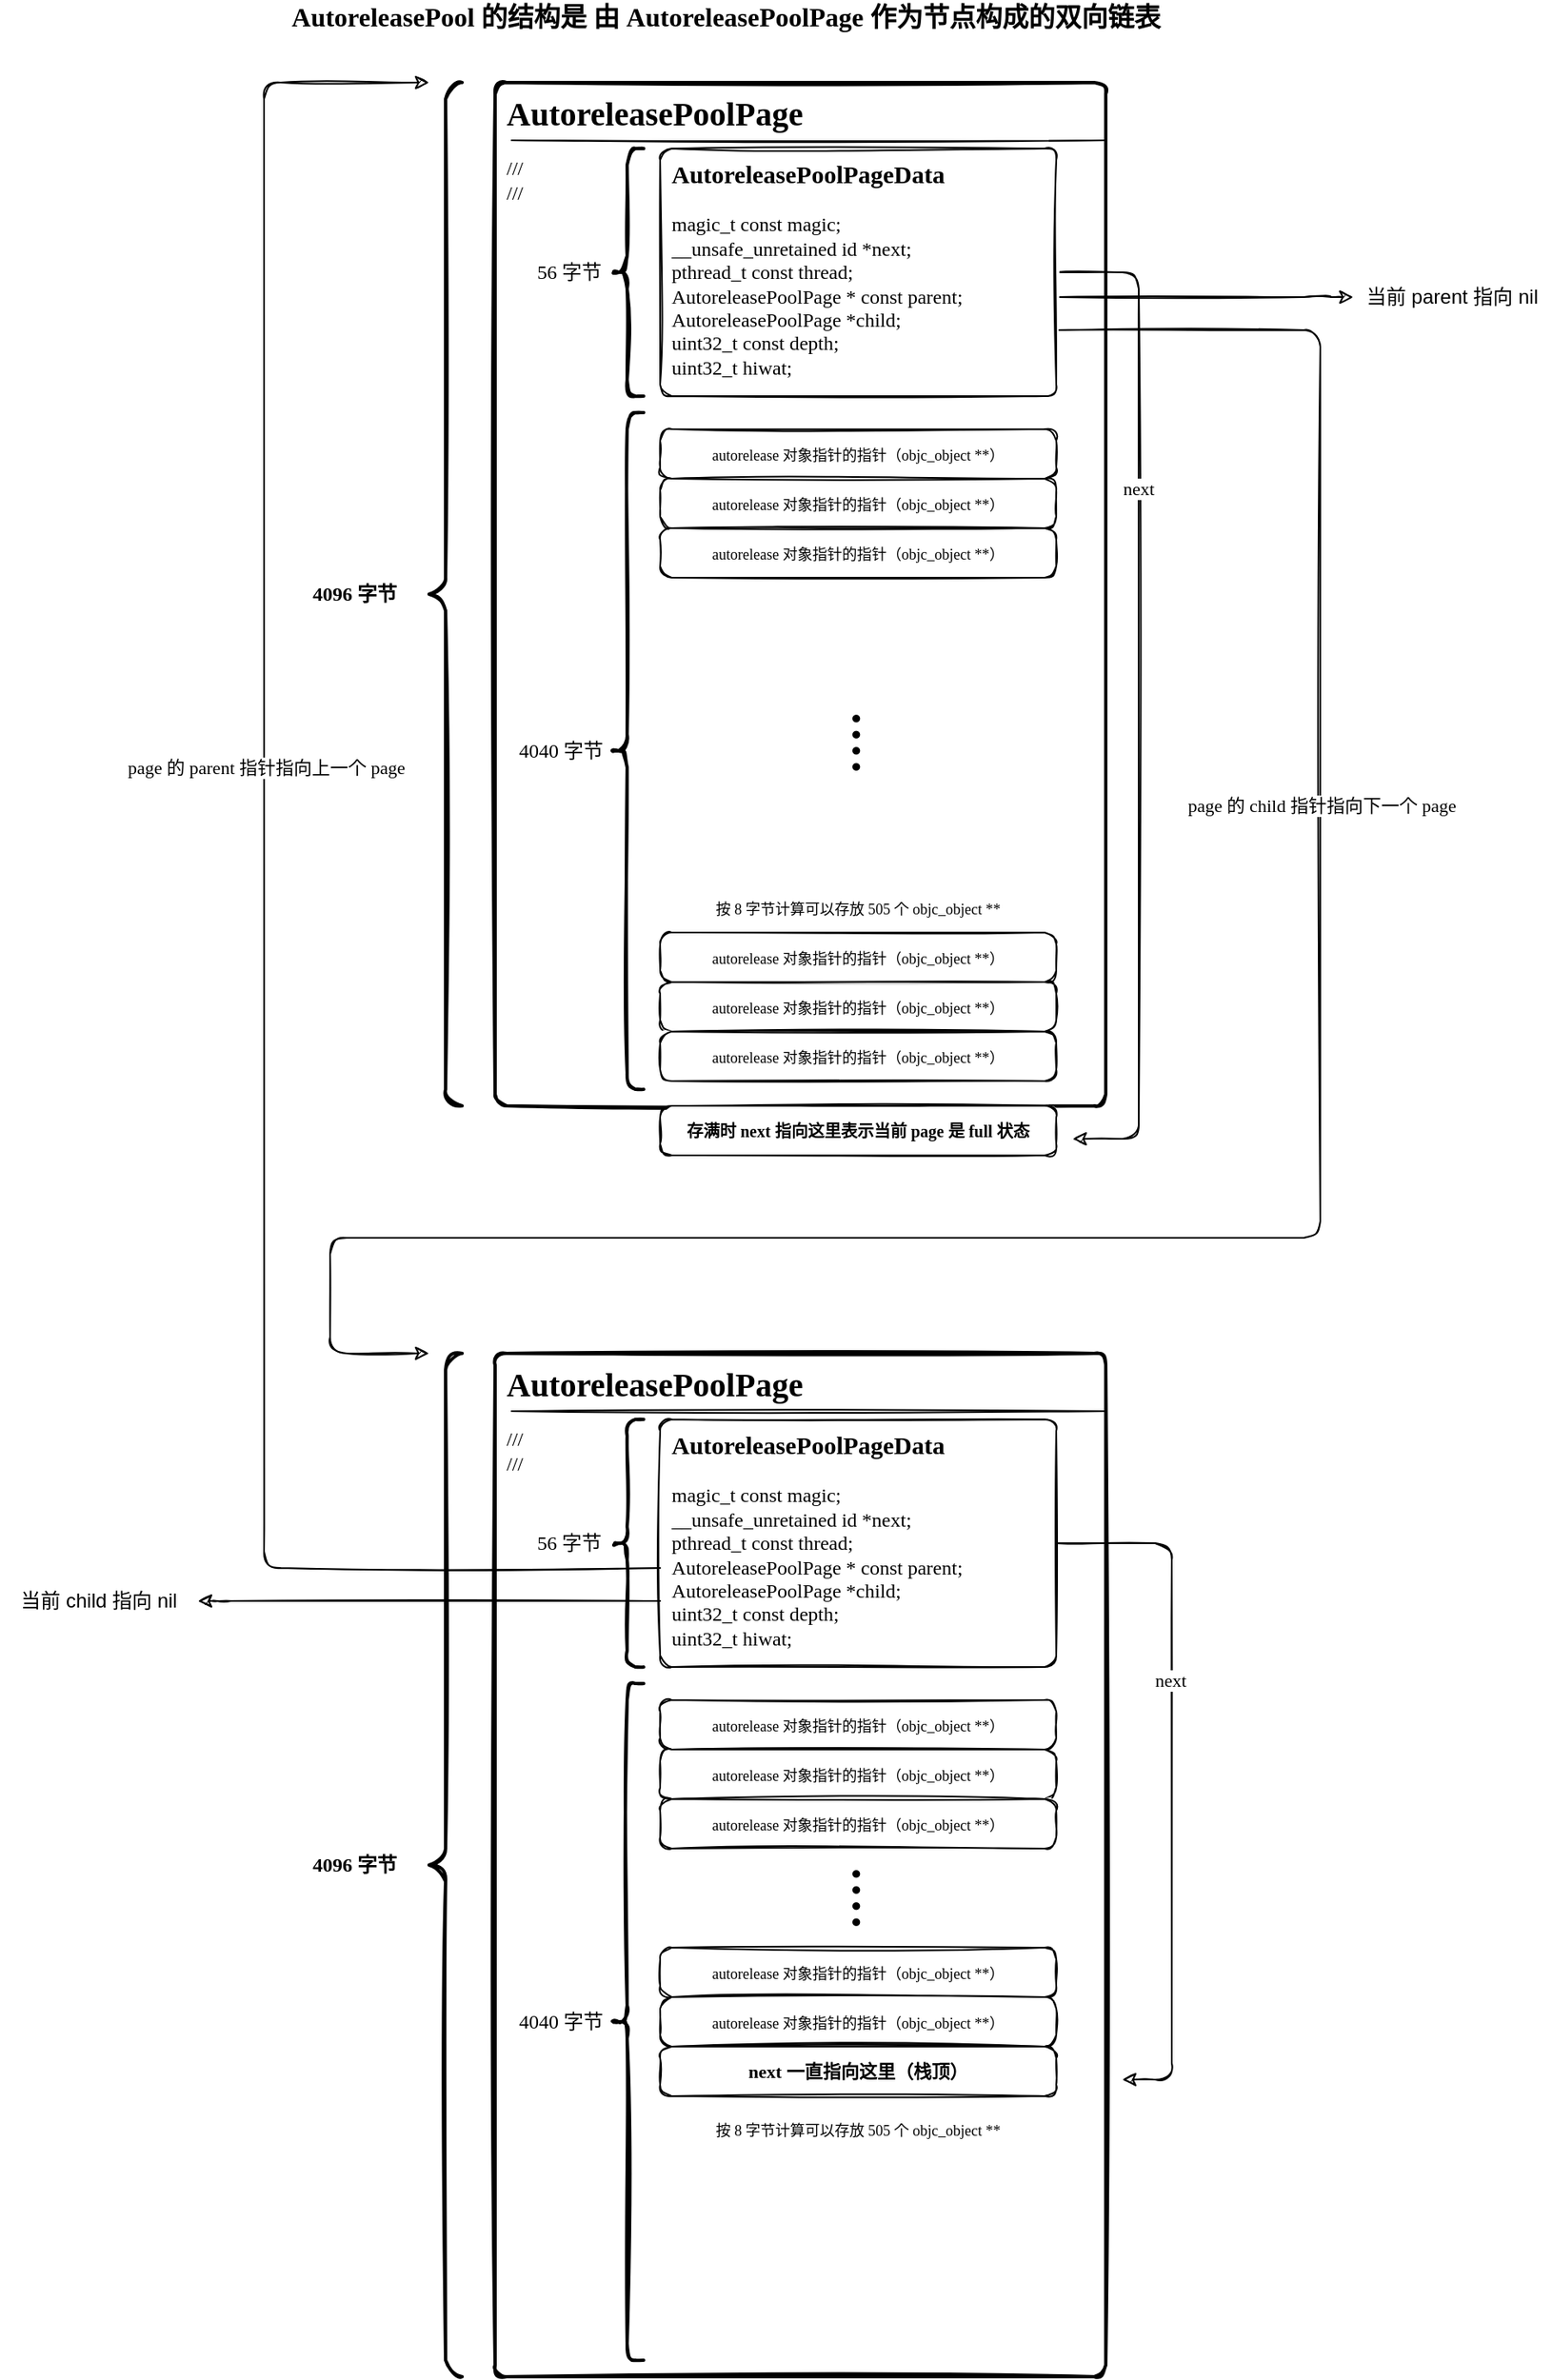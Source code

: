 <mxfile version="13.5.7" type="device"><diagram id="C5RBs43oDa-KdzZeNtuy" name="Page-1"><mxGraphModel dx="1773" dy="2363" grid="1" gridSize="10" guides="1" tooltips="1" connect="1" arrows="1" fold="1" page="1" pageScale="1" pageWidth="827" pageHeight="1169" math="0" shadow="0"><root><mxCell id="WIyWlLk6GJQsqaUBKTNV-0"/><mxCell id="WIyWlLk6GJQsqaUBKTNV-1" parent="WIyWlLk6GJQsqaUBKTNV-0"/><mxCell id="4XVX6AXuPdErTyq-kwtI-94" value="&lt;font size=&quot;1&quot;&gt;&lt;b style=&quot;font-size: 20px&quot;&gt;AutoreleasePoolPage&lt;/b&gt;&lt;/font&gt;&lt;br&gt;&lt;br&gt;///&lt;br&gt;///" style="rounded=1;whiteSpace=wrap;html=1;absoluteArcSize=1;arcSize=14;strokeWidth=2;sketch=1;fontFamily=Comic Sans MS;align=left;spacingLeft=5;verticalAlign=top;" parent="WIyWlLk6GJQsqaUBKTNV-1" vertex="1"><mxGeometry x="150" y="70" width="370" height="620" as="geometry"/></mxCell><mxCell id="4XVX6AXuPdErTyq-kwtI-95" value="" style="labelPosition=right;align=left;strokeWidth=2;shape=mxgraph.mockup.markup.curlyBrace;html=1;shadow=0;direction=north;sketch=1;fontFamily=Comic Sans MS;" parent="WIyWlLk6GJQsqaUBKTNV-1" vertex="1"><mxGeometry x="110" y="70" width="20" height="620" as="geometry"/></mxCell><mxCell id="4XVX6AXuPdErTyq-kwtI-101" value="&lt;b&gt;4096 字节&lt;/b&gt;" style="text;html=1;strokeColor=none;fillColor=none;align=center;verticalAlign=middle;whiteSpace=wrap;rounded=0;sketch=1;fontFamily=Comic Sans MS;" parent="WIyWlLk6GJQsqaUBKTNV-1" vertex="1"><mxGeometry y="370" width="130" height="20" as="geometry"/></mxCell><mxCell id="ncmcRrhICcAjaSW59x85-120" style="edgeStyle=orthogonalEdgeStyle;rounded=1;sketch=1;orthogonalLoop=1;jettySize=auto;html=1;fontFamily=Comic Sans MS;" edge="1" parent="WIyWlLk6GJQsqaUBKTNV-1" source="4XVX6AXuPdErTyq-kwtI-103" target="ncmcRrhICcAjaSW59x85-81"><mxGeometry relative="1" as="geometry"><mxPoint x="80" y="840" as="targetPoint"/><Array as="points"><mxPoint x="650" y="220"/><mxPoint x="650" y="770"/><mxPoint x="50" y="770"/><mxPoint x="50" y="840"/></Array></mxGeometry></mxCell><mxCell id="ncmcRrhICcAjaSW59x85-121" value="page 的 child 指针指向下一个 page&amp;nbsp;" style="edgeLabel;html=1;align=center;verticalAlign=middle;resizable=0;points=[];fontFamily=Comic Sans MS;" vertex="1" connectable="0" parent="ncmcRrhICcAjaSW59x85-120"><mxGeometry x="-0.378" y="2" relative="1" as="geometry"><mxPoint as="offset"/></mxGeometry></mxCell><mxCell id="ncmcRrhICcAjaSW59x85-130" style="edgeStyle=orthogonalEdgeStyle;rounded=1;sketch=1;orthogonalLoop=1;jettySize=auto;html=1;fontFamily=Comic Sans MS;" edge="1" parent="WIyWlLk6GJQsqaUBKTNV-1" source="4XVX6AXuPdErTyq-kwtI-103"><mxGeometry relative="1" as="geometry"><mxPoint x="670" y="200" as="targetPoint"/><Array as="points"><mxPoint x="650" y="200"/></Array></mxGeometry></mxCell><mxCell id="ncmcRrhICcAjaSW59x85-132" style="edgeStyle=orthogonalEdgeStyle;rounded=1;sketch=1;orthogonalLoop=1;jettySize=auto;html=1;fontFamily=Comic Sans MS;" edge="1" parent="WIyWlLk6GJQsqaUBKTNV-1" source="4XVX6AXuPdErTyq-kwtI-103"><mxGeometry relative="1" as="geometry"><mxPoint x="500" y="710" as="targetPoint"/><Array as="points"><mxPoint x="540" y="185"/><mxPoint x="540" y="710"/></Array></mxGeometry></mxCell><mxCell id="ncmcRrhICcAjaSW59x85-133" value="next&amp;nbsp;" style="edgeLabel;html=1;align=center;verticalAlign=middle;resizable=0;points=[];fontFamily=Comic Sans MS;" vertex="1" connectable="0" parent="ncmcRrhICcAjaSW59x85-132"><mxGeometry x="-0.411" y="1" relative="1" as="geometry"><mxPoint as="offset"/></mxGeometry></mxCell><mxCell id="4XVX6AXuPdErTyq-kwtI-103" value="&lt;font style=&quot;font-size: 15px&quot;&gt;&lt;b&gt;AutoreleasePoolPageData&lt;/b&gt;&lt;/font&gt;&lt;br&gt;&lt;br&gt;&lt;div&gt;magic_t const magic;&lt;/div&gt;&lt;div&gt;__unsafe_unretained id *next;&lt;/div&gt;&lt;div&gt;pthread_t const thread;&lt;/div&gt;&lt;div&gt;AutoreleasePoolPage * const parent;&lt;/div&gt;&lt;div&gt;AutoreleasePoolPage *child;&lt;/div&gt;&lt;div&gt;uint32_t const depth;&lt;/div&gt;&lt;div&gt;uint32_t hiwat;&lt;/div&gt;" style="rounded=1;whiteSpace=wrap;html=1;absoluteArcSize=1;arcSize=14;strokeWidth=1;sketch=1;fontFamily=Comic Sans MS;align=left;verticalAlign=top;spacingLeft=5;" parent="WIyWlLk6GJQsqaUBKTNV-1" vertex="1"><mxGeometry x="250" y="110" width="240" height="150" as="geometry"/></mxCell><mxCell id="4XVX6AXuPdErTyq-kwtI-105" value="" style="line;strokeWidth=1;html=1;sketch=1;gradientColor=none;fontFamily=Comic Sans MS;align=left;" parent="WIyWlLk6GJQsqaUBKTNV-1" vertex="1"><mxGeometry x="160" y="100" width="360" height="10" as="geometry"/></mxCell><mxCell id="ncmcRrhICcAjaSW59x85-0" value="" style="shape=curlyBracket;whiteSpace=wrap;html=1;rounded=1;sketch=1;strokeWidth=2;" vertex="1" parent="WIyWlLk6GJQsqaUBKTNV-1"><mxGeometry x="220" y="110" width="20" height="150" as="geometry"/></mxCell><mxCell id="ncmcRrhICcAjaSW59x85-1" value="56 字节" style="text;html=1;strokeColor=none;fillColor=none;align=center;verticalAlign=middle;whiteSpace=wrap;rounded=0;sketch=1;fontFamily=Comic Sans MS;" vertex="1" parent="WIyWlLk6GJQsqaUBKTNV-1"><mxGeometry x="170" y="175" width="50" height="20" as="geometry"/></mxCell><mxCell id="ncmcRrhICcAjaSW59x85-4" value="" style="shape=curlyBracket;whiteSpace=wrap;html=1;rounded=1;sketch=1;strokeWidth=2;fontFamily=Comic Sans MS;" vertex="1" parent="WIyWlLk6GJQsqaUBKTNV-1"><mxGeometry x="220" y="270" width="20" height="410" as="geometry"/></mxCell><mxCell id="ncmcRrhICcAjaSW59x85-5" value="4040 字节" style="text;html=1;strokeColor=none;fillColor=none;align=center;verticalAlign=middle;whiteSpace=wrap;rounded=0;sketch=1;fontFamily=Comic Sans MS;" vertex="1" parent="WIyWlLk6GJQsqaUBKTNV-1"><mxGeometry x="160" y="465" width="60" height="20" as="geometry"/></mxCell><mxCell id="ncmcRrhICcAjaSW59x85-7" value="&lt;font style=&quot;font-size: 9px&quot;&gt;autorelease 对象指针的指针（objc_object **）&lt;/font&gt;" style="rounded=1;whiteSpace=wrap;html=1;absoluteArcSize=1;arcSize=14;strokeWidth=1;sketch=1;fontFamily=Comic Sans MS;" vertex="1" parent="WIyWlLk6GJQsqaUBKTNV-1"><mxGeometry x="250" y="280" width="240" height="30" as="geometry"/></mxCell><mxCell id="ncmcRrhICcAjaSW59x85-8" value="&lt;font style=&quot;font-size: 9px&quot;&gt;autorelease 对象指针的指针（objc_object **）&lt;/font&gt;" style="rounded=1;whiteSpace=wrap;html=1;absoluteArcSize=1;arcSize=14;strokeWidth=1;sketch=1;fontFamily=Comic Sans MS;" vertex="1" parent="WIyWlLk6GJQsqaUBKTNV-1"><mxGeometry x="250" y="310" width="240" height="30" as="geometry"/></mxCell><mxCell id="ncmcRrhICcAjaSW59x85-9" value="&lt;font style=&quot;font-size: 9px&quot;&gt;autorelease 对象指针的指针（objc_object **）&lt;/font&gt;" style="rounded=1;whiteSpace=wrap;html=1;absoluteArcSize=1;arcSize=14;strokeWidth=1;sketch=1;fontFamily=Comic Sans MS;" vertex="1" parent="WIyWlLk6GJQsqaUBKTNV-1"><mxGeometry x="250" y="340" width="240" height="30" as="geometry"/></mxCell><mxCell id="ncmcRrhICcAjaSW59x85-10" value="&lt;font style=&quot;font-size: 9px&quot;&gt;autorelease 对象指针的指针（objc_object **）&lt;/font&gt;" style="rounded=1;whiteSpace=wrap;html=1;absoluteArcSize=1;arcSize=14;strokeWidth=1;sketch=1;fontFamily=Comic Sans MS;" vertex="1" parent="WIyWlLk6GJQsqaUBKTNV-1"><mxGeometry x="250" y="615" width="240" height="30" as="geometry"/></mxCell><mxCell id="ncmcRrhICcAjaSW59x85-11" value="&lt;font style=&quot;font-size: 9px&quot;&gt;autorelease 对象指针的指针（objc_object **）&lt;/font&gt;" style="rounded=1;whiteSpace=wrap;html=1;absoluteArcSize=1;arcSize=14;strokeWidth=1;sketch=1;fontFamily=Comic Sans MS;" vertex="1" parent="WIyWlLk6GJQsqaUBKTNV-1"><mxGeometry x="250" y="585" width="240" height="30" as="geometry"/></mxCell><mxCell id="ncmcRrhICcAjaSW59x85-12" value="&lt;font style=&quot;font-size: 9px&quot;&gt;按 8 字节计算可以存放 505 个 objc_object **&lt;/font&gt;" style="text;html=1;strokeColor=none;fillColor=none;align=center;verticalAlign=middle;whiteSpace=wrap;rounded=0;sketch=1;fontFamily=Comic Sans MS;" vertex="1" parent="WIyWlLk6GJQsqaUBKTNV-1"><mxGeometry x="250" y="560" width="240" height="20" as="geometry"/></mxCell><mxCell id="ncmcRrhICcAjaSW59x85-14" value="&lt;h1&gt;&lt;span style=&quot;font-size: 39px ; font-weight: normal&quot;&gt;....&lt;/span&gt;&lt;br&gt;&lt;/h1&gt;" style="text;html=1;strokeColor=none;fillColor=none;align=center;verticalAlign=middle;whiteSpace=wrap;rounded=0;sketch=1;fontFamily=Comic Sans MS;rotation=90;" vertex="1" parent="WIyWlLk6GJQsqaUBKTNV-1"><mxGeometry x="360" y="460" width="40" height="20" as="geometry"/></mxCell><mxCell id="ncmcRrhICcAjaSW59x85-80" value="&lt;font size=&quot;1&quot;&gt;&lt;b style=&quot;font-size: 20px&quot;&gt;AutoreleasePoolPage&lt;/b&gt;&lt;/font&gt;&lt;br&gt;&lt;br&gt;///&lt;br&gt;///" style="rounded=1;whiteSpace=wrap;html=1;absoluteArcSize=1;arcSize=14;strokeWidth=2;sketch=1;fontFamily=Comic Sans MS;align=left;spacingLeft=5;verticalAlign=top;" vertex="1" parent="WIyWlLk6GJQsqaUBKTNV-1"><mxGeometry x="150" y="840" width="370" height="620" as="geometry"/></mxCell><mxCell id="ncmcRrhICcAjaSW59x85-81" value="" style="labelPosition=right;align=left;strokeWidth=2;shape=mxgraph.mockup.markup.curlyBrace;html=1;shadow=0;direction=north;sketch=1;fontFamily=Comic Sans MS;" vertex="1" parent="WIyWlLk6GJQsqaUBKTNV-1"><mxGeometry x="110" y="840" width="20" height="620" as="geometry"/></mxCell><mxCell id="ncmcRrhICcAjaSW59x85-119" style="edgeStyle=orthogonalEdgeStyle;rounded=1;sketch=1;orthogonalLoop=1;jettySize=auto;html=1;fontFamily=Comic Sans MS;" edge="1" parent="WIyWlLk6GJQsqaUBKTNV-1" source="ncmcRrhICcAjaSW59x85-82" target="4XVX6AXuPdErTyq-kwtI-95"><mxGeometry relative="1" as="geometry"><mxPoint x="20" y="70" as="targetPoint"/><Array as="points"><mxPoint x="10" y="970"/><mxPoint x="10" y="70"/></Array></mxGeometry></mxCell><mxCell id="ncmcRrhICcAjaSW59x85-122" value="page 的 parent 指针指向上一个 page" style="edgeLabel;html=1;align=center;verticalAlign=middle;resizable=0;points=[];fontFamily=Comic Sans MS;" vertex="1" connectable="0" parent="ncmcRrhICcAjaSW59x85-119"><mxGeometry x="-0.045" y="-1" relative="1" as="geometry"><mxPoint y="-133" as="offset"/></mxGeometry></mxCell><mxCell id="ncmcRrhICcAjaSW59x85-126" style="edgeStyle=orthogonalEdgeStyle;rounded=1;sketch=1;orthogonalLoop=1;jettySize=auto;html=1;fontFamily=Comic Sans MS;" edge="1" parent="WIyWlLk6GJQsqaUBKTNV-1" source="ncmcRrhICcAjaSW59x85-82" target="ncmcRrhICcAjaSW59x85-127"><mxGeometry relative="1" as="geometry"><mxPoint x="-20" y="990" as="targetPoint"/><Array as="points"><mxPoint x="-20" y="990"/></Array></mxGeometry></mxCell><mxCell id="ncmcRrhICcAjaSW59x85-134" style="edgeStyle=orthogonalEdgeStyle;rounded=1;sketch=1;orthogonalLoop=1;jettySize=auto;html=1;fontFamily=Comic Sans MS;" edge="1" parent="WIyWlLk6GJQsqaUBKTNV-1" source="ncmcRrhICcAjaSW59x85-82"><mxGeometry relative="1" as="geometry"><mxPoint x="530" y="1280" as="targetPoint"/><Array as="points"><mxPoint x="560" y="955"/><mxPoint x="560" y="1280"/></Array></mxGeometry></mxCell><mxCell id="ncmcRrhICcAjaSW59x85-135" value="next" style="edgeLabel;html=1;align=center;verticalAlign=middle;resizable=0;points=[];fontFamily=Comic Sans MS;" vertex="1" connectable="0" parent="ncmcRrhICcAjaSW59x85-134"><mxGeometry x="-0.28" y="-1" relative="1" as="geometry"><mxPoint as="offset"/></mxGeometry></mxCell><mxCell id="ncmcRrhICcAjaSW59x85-82" value="&lt;font style=&quot;font-size: 15px&quot;&gt;&lt;b&gt;AutoreleasePoolPageData&lt;/b&gt;&lt;/font&gt;&lt;br&gt;&lt;br&gt;&lt;div&gt;magic_t const magic;&lt;/div&gt;&lt;div&gt;__unsafe_unretained id *next;&lt;/div&gt;&lt;div&gt;pthread_t const thread;&lt;/div&gt;&lt;div&gt;AutoreleasePoolPage * const parent;&lt;/div&gt;&lt;div&gt;AutoreleasePoolPage *child;&lt;/div&gt;&lt;div&gt;uint32_t const depth;&lt;/div&gt;&lt;div&gt;uint32_t hiwat;&lt;/div&gt;" style="rounded=1;whiteSpace=wrap;html=1;absoluteArcSize=1;arcSize=14;strokeWidth=1;sketch=1;fontFamily=Comic Sans MS;align=left;verticalAlign=top;spacingLeft=5;" vertex="1" parent="WIyWlLk6GJQsqaUBKTNV-1"><mxGeometry x="250" y="880" width="240" height="150" as="geometry"/></mxCell><mxCell id="ncmcRrhICcAjaSW59x85-83" value="" style="line;strokeWidth=1;html=1;sketch=1;gradientColor=none;fontFamily=Comic Sans MS;align=left;" vertex="1" parent="WIyWlLk6GJQsqaUBKTNV-1"><mxGeometry x="160" y="870" width="360" height="10" as="geometry"/></mxCell><mxCell id="ncmcRrhICcAjaSW59x85-84" value="" style="shape=curlyBracket;whiteSpace=wrap;html=1;rounded=1;sketch=1;strokeWidth=2;" vertex="1" parent="WIyWlLk6GJQsqaUBKTNV-1"><mxGeometry x="220" y="880" width="20" height="150" as="geometry"/></mxCell><mxCell id="ncmcRrhICcAjaSW59x85-85" value="56 字节" style="text;html=1;strokeColor=none;fillColor=none;align=center;verticalAlign=middle;whiteSpace=wrap;rounded=0;sketch=1;fontFamily=Comic Sans MS;" vertex="1" parent="WIyWlLk6GJQsqaUBKTNV-1"><mxGeometry x="170" y="945" width="50" height="20" as="geometry"/></mxCell><mxCell id="ncmcRrhICcAjaSW59x85-86" value="" style="shape=curlyBracket;whiteSpace=wrap;html=1;rounded=1;sketch=1;strokeWidth=2;fontFamily=Comic Sans MS;" vertex="1" parent="WIyWlLk6GJQsqaUBKTNV-1"><mxGeometry x="220" y="1040" width="20" height="410" as="geometry"/></mxCell><mxCell id="ncmcRrhICcAjaSW59x85-87" value="4040 字节" style="text;html=1;strokeColor=none;fillColor=none;align=center;verticalAlign=middle;whiteSpace=wrap;rounded=0;sketch=1;fontFamily=Comic Sans MS;" vertex="1" parent="WIyWlLk6GJQsqaUBKTNV-1"><mxGeometry x="160" y="1235" width="60" height="20" as="geometry"/></mxCell><mxCell id="ncmcRrhICcAjaSW59x85-88" value="&lt;font style=&quot;font-size: 9px&quot;&gt;autorelease 对象指针的指针（objc_object **）&lt;/font&gt;" style="rounded=1;whiteSpace=wrap;html=1;absoluteArcSize=1;arcSize=14;strokeWidth=1;sketch=1;fontFamily=Comic Sans MS;" vertex="1" parent="WIyWlLk6GJQsqaUBKTNV-1"><mxGeometry x="250" y="1050" width="240" height="30" as="geometry"/></mxCell><mxCell id="ncmcRrhICcAjaSW59x85-89" value="&lt;font style=&quot;font-size: 9px&quot;&gt;autorelease 对象指针的指针（objc_object **）&lt;/font&gt;" style="rounded=1;whiteSpace=wrap;html=1;absoluteArcSize=1;arcSize=14;strokeWidth=1;sketch=1;fontFamily=Comic Sans MS;" vertex="1" parent="WIyWlLk6GJQsqaUBKTNV-1"><mxGeometry x="250" y="1080" width="240" height="30" as="geometry"/></mxCell><mxCell id="ncmcRrhICcAjaSW59x85-90" value="&lt;font style=&quot;font-size: 9px&quot;&gt;autorelease 对象指针的指针（objc_object **）&lt;/font&gt;" style="rounded=1;whiteSpace=wrap;html=1;absoluteArcSize=1;arcSize=14;strokeWidth=1;sketch=1;fontFamily=Comic Sans MS;" vertex="1" parent="WIyWlLk6GJQsqaUBKTNV-1"><mxGeometry x="250" y="1110" width="240" height="30" as="geometry"/></mxCell><mxCell id="ncmcRrhICcAjaSW59x85-91" value="&lt;font style=&quot;font-size: 9px&quot;&gt;autorelease 对象指针的指针（objc_object **）&lt;/font&gt;" style="rounded=1;whiteSpace=wrap;html=1;absoluteArcSize=1;arcSize=14;strokeWidth=1;sketch=1;fontFamily=Comic Sans MS;" vertex="1" parent="WIyWlLk6GJQsqaUBKTNV-1"><mxGeometry x="250" y="1230" width="240" height="30" as="geometry"/></mxCell><mxCell id="ncmcRrhICcAjaSW59x85-92" value="&lt;font style=&quot;font-size: 9px&quot;&gt;autorelease 对象指针的指针（objc_object **）&lt;/font&gt;" style="rounded=1;whiteSpace=wrap;html=1;absoluteArcSize=1;arcSize=14;strokeWidth=1;sketch=1;fontFamily=Comic Sans MS;" vertex="1" parent="WIyWlLk6GJQsqaUBKTNV-1"><mxGeometry x="250" y="1200" width="240" height="30" as="geometry"/></mxCell><mxCell id="ncmcRrhICcAjaSW59x85-93" value="&lt;font style=&quot;font-size: 9px&quot;&gt;按 8 字节计算可以存放 505 个 objc_object **&lt;/font&gt;" style="text;html=1;strokeColor=none;fillColor=none;align=center;verticalAlign=middle;whiteSpace=wrap;rounded=0;sketch=1;fontFamily=Comic Sans MS;" vertex="1" parent="WIyWlLk6GJQsqaUBKTNV-1"><mxGeometry x="250" y="1300" width="240" height="20" as="geometry"/></mxCell><mxCell id="ncmcRrhICcAjaSW59x85-94" value="&lt;h1&gt;&lt;span style=&quot;font-size: 39px ; font-weight: normal&quot;&gt;....&lt;/span&gt;&lt;br&gt;&lt;/h1&gt;" style="text;html=1;strokeColor=none;fillColor=none;align=center;verticalAlign=middle;whiteSpace=wrap;rounded=0;sketch=1;fontFamily=Comic Sans MS;rotation=90;" vertex="1" parent="WIyWlLk6GJQsqaUBKTNV-1"><mxGeometry x="360" y="1160" width="40" height="20" as="geometry"/></mxCell><mxCell id="ncmcRrhICcAjaSW59x85-95" value="&lt;font size=&quot;1&quot;&gt;&lt;b style=&quot;font-size: 11px&quot;&gt;next 一直指向这里（栈顶）&lt;/b&gt;&lt;/font&gt;" style="rounded=1;whiteSpace=wrap;html=1;absoluteArcSize=1;arcSize=14;strokeWidth=1;sketch=1;fontFamily=Comic Sans MS;" vertex="1" parent="WIyWlLk6GJQsqaUBKTNV-1"><mxGeometry x="250" y="1260" width="240" height="30" as="geometry"/></mxCell><mxCell id="ncmcRrhICcAjaSW59x85-112" value="&lt;b&gt;4096 字节&lt;/b&gt;" style="text;html=1;strokeColor=none;fillColor=none;align=center;verticalAlign=middle;whiteSpace=wrap;rounded=0;sketch=1;fontFamily=Comic Sans MS;" vertex="1" parent="WIyWlLk6GJQsqaUBKTNV-1"><mxGeometry y="1140" width="130" height="20" as="geometry"/></mxCell><mxCell id="ncmcRrhICcAjaSW59x85-114" value="&lt;font size=&quot;1&quot;&gt;&lt;b&gt;存满时 next 指向这里表示当前 page 是 full 状态&lt;/b&gt;&lt;/font&gt;" style="rounded=1;whiteSpace=wrap;html=1;absoluteArcSize=1;arcSize=14;strokeWidth=1;sketch=1;fontFamily=Comic Sans MS;" vertex="1" parent="WIyWlLk6GJQsqaUBKTNV-1"><mxGeometry x="250" y="690" width="240" height="30" as="geometry"/></mxCell><mxCell id="ncmcRrhICcAjaSW59x85-115" value="&lt;font style=&quot;font-size: 9px&quot;&gt;autorelease 对象指针的指针（objc_object **）&lt;/font&gt;" style="rounded=1;whiteSpace=wrap;html=1;absoluteArcSize=1;arcSize=14;strokeWidth=1;sketch=1;fontFamily=Comic Sans MS;" vertex="1" parent="WIyWlLk6GJQsqaUBKTNV-1"><mxGeometry x="250" y="645" width="240" height="30" as="geometry"/></mxCell><mxCell id="ncmcRrhICcAjaSW59x85-125" value="&lt;font style=&quot;font-size: 16px&quot;&gt;&lt;b&gt;AutoreleasePool 的结构是 由 AutoreleasePoolPage 作为节点构成的双向链表&lt;/b&gt;&lt;/font&gt;" style="text;html=1;strokeColor=none;fillColor=none;align=center;verticalAlign=middle;whiteSpace=wrap;rounded=0;sketch=1;fontFamily=Comic Sans MS;" vertex="1" parent="WIyWlLk6GJQsqaUBKTNV-1"><mxGeometry x="-20" y="20" width="620" height="20" as="geometry"/></mxCell><mxCell id="ncmcRrhICcAjaSW59x85-127" value="当前 child 指向 nil" style="text;html=1;strokeColor=none;fillColor=none;align=center;verticalAlign=middle;whiteSpace=wrap;rounded=0;" vertex="1" parent="WIyWlLk6GJQsqaUBKTNV-1"><mxGeometry x="-150" y="980" width="120" height="20" as="geometry"/></mxCell><mxCell id="ncmcRrhICcAjaSW59x85-131" value="&lt;span style=&quot;font-family: &amp;#34;helvetica&amp;#34;&quot;&gt;当前 parent 指向 nil&lt;/span&gt;" style="text;html=1;strokeColor=none;fillColor=none;align=center;verticalAlign=middle;whiteSpace=wrap;rounded=0;sketch=1;fontFamily=Comic Sans MS;" vertex="1" parent="WIyWlLk6GJQsqaUBKTNV-1"><mxGeometry x="670" y="190" width="120" height="20" as="geometry"/></mxCell></root></mxGraphModel></diagram></mxfile>